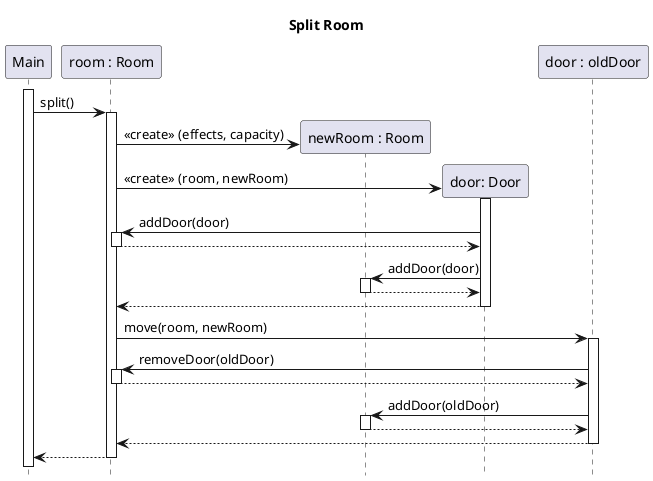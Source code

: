 @startuml room-split
title Split Room
hide footbox
skinparam SequenceReferenceBackgroundColor white

participant Main
participant "room : Room" as r1


activate Main
Main -> r1 ++: split()
	create "newRoom : Room" as r2
	r1 -> r2: <<create>> (effects, capacity)
	create  "door: Door" as d
	r1 -> d ++: <<create>> (room, newRoom)
		d -> r1 ++ : addDoor(door)
		return
		d -> r2 ++ : addDoor(door)
		return
	return
	participant "door : oldDoor" as oldDoor
	r1 -> oldDoor ++: move(room, newRoom)
		oldDoor -> r1 ++: removeDoor(oldDoor)
		return
		oldDoor -> r2 ++: addDoor(oldDoor)
		return
	return

return

@enduml